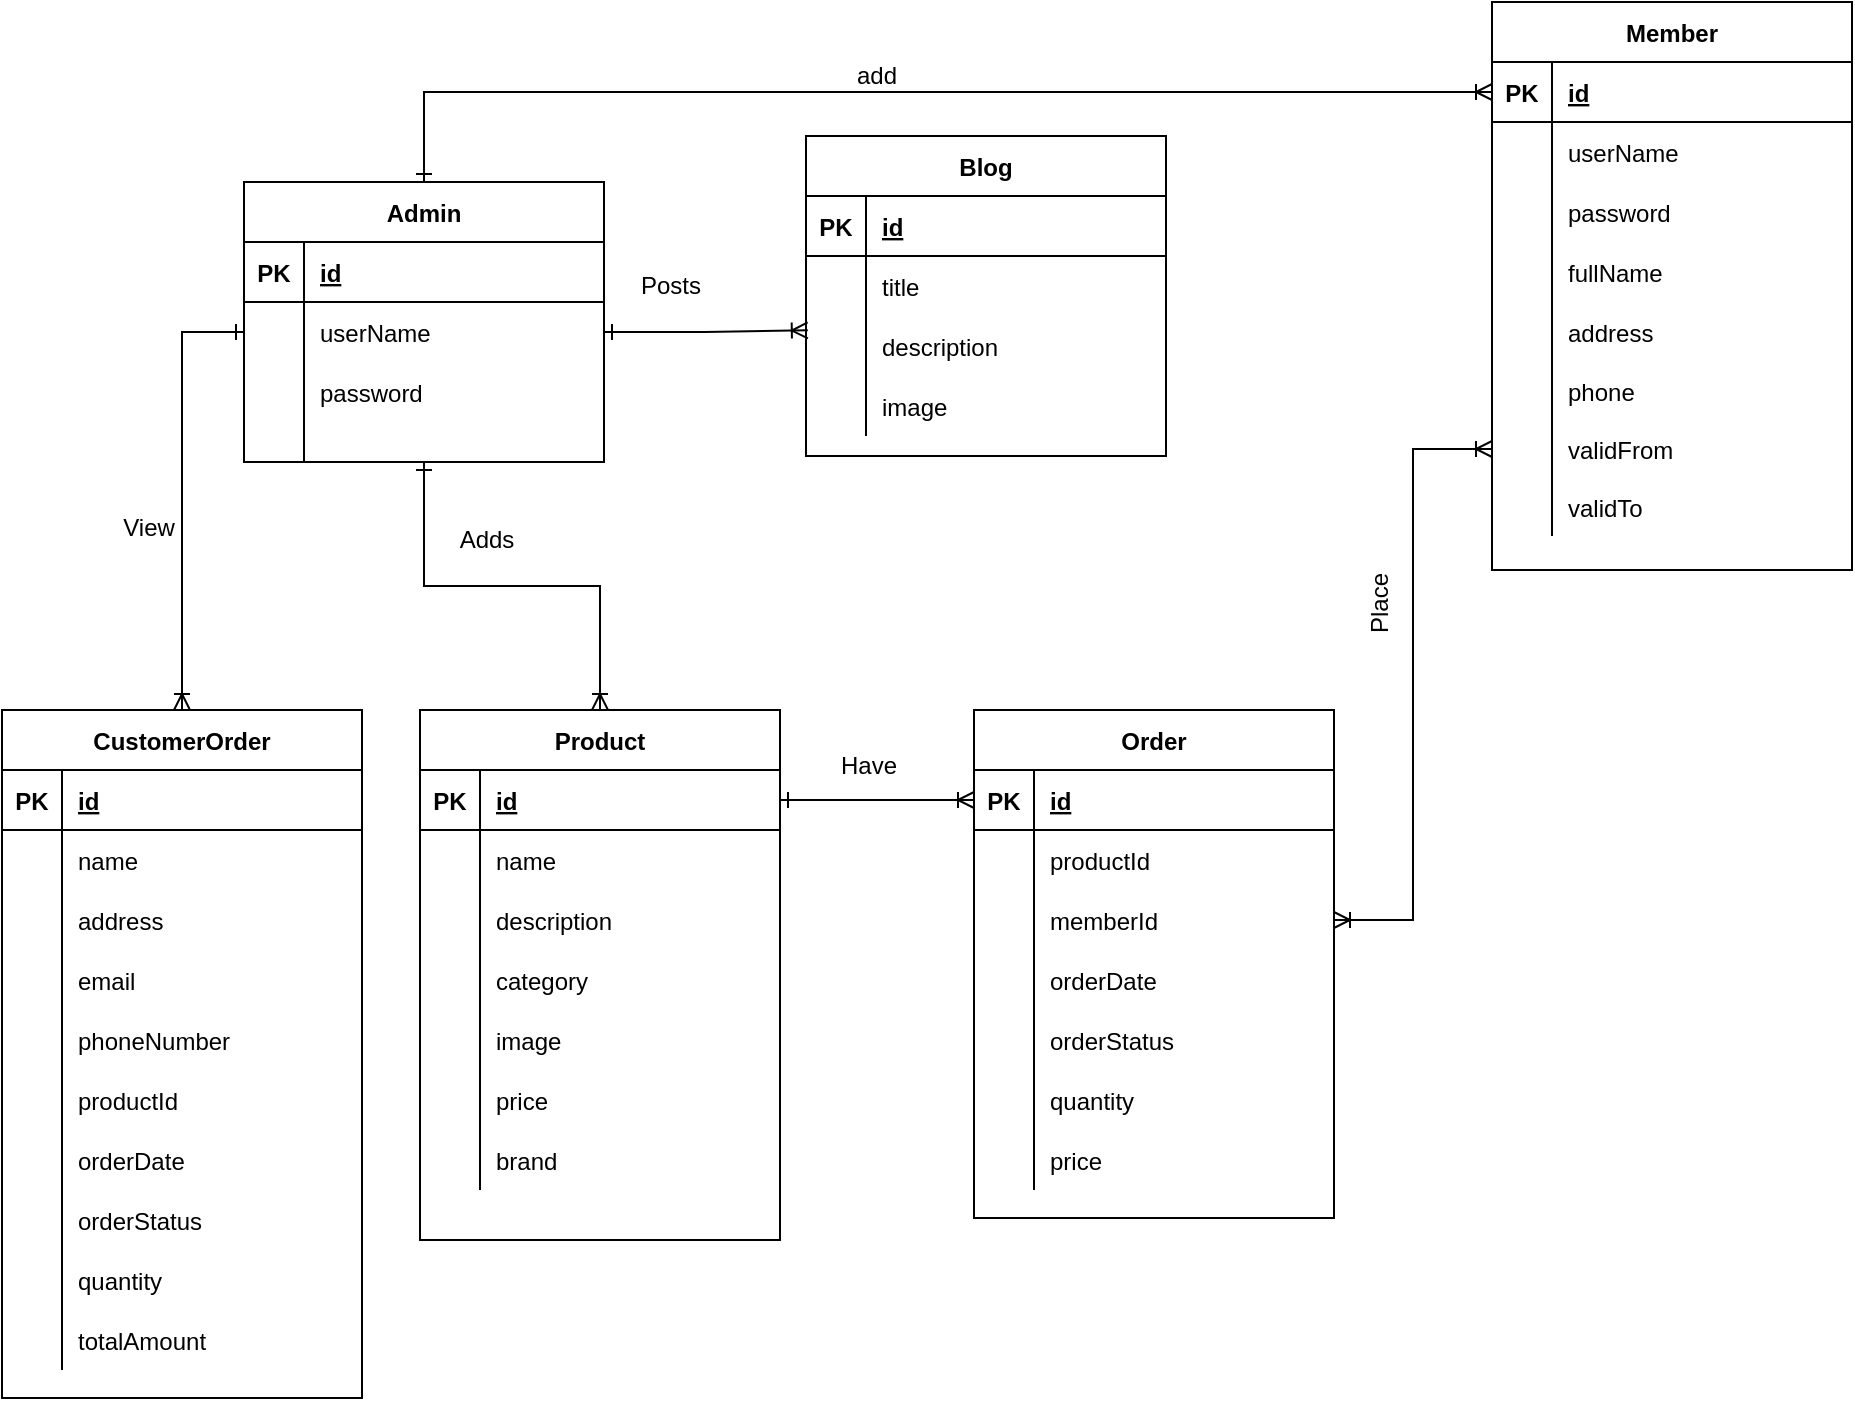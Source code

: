 <mxfile version="14.5.3" type="device" pages="3"><diagram id="zTbWoKN0Rwb92f3R8lo4" name="Page-1"><mxGraphModel dx="868" dy="425" grid="0" gridSize="10" guides="1" tooltips="1" connect="1" arrows="1" fold="1" page="1" pageScale="1" pageWidth="827" pageHeight="1169" math="0" shadow="0"><root><mxCell id="0"/><mxCell id="1" parent="0"/><mxCell id="SFrnBaRsyPIowKFopm3e-132" style="edgeStyle=orthogonalEdgeStyle;rounded=0;orthogonalLoop=1;jettySize=auto;html=1;entryX=0.5;entryY=0;entryDx=0;entryDy=0;startArrow=ERone;startFill=0;endArrow=ERoneToMany;endFill=0;" parent="1" source="SFrnBaRsyPIowKFopm3e-1" target="SFrnBaRsyPIowKFopm3e-14" edge="1"><mxGeometry relative="1" as="geometry"/></mxCell><mxCell id="SFrnBaRsyPIowKFopm3e-139" style="edgeStyle=orthogonalEdgeStyle;rounded=0;orthogonalLoop=1;jettySize=auto;html=1;startArrow=ERone;startFill=0;endArrow=ERoneToMany;endFill=0;" parent="1" source="SFrnBaRsyPIowKFopm3e-1" target="SFrnBaRsyPIowKFopm3e-39" edge="1"><mxGeometry relative="1" as="geometry"/></mxCell><mxCell id="SFrnBaRsyPIowKFopm3e-1" value="Admin" style="shape=table;startSize=30;container=1;collapsible=1;childLayout=tableLayout;fixedRows=1;rowLines=0;fontStyle=1;align=center;resizeLast=1;" parent="1" vertex="1"><mxGeometry x="138" y="222" width="180" height="140" as="geometry"/></mxCell><mxCell id="SFrnBaRsyPIowKFopm3e-2" value="" style="shape=partialRectangle;collapsible=0;dropTarget=0;pointerEvents=0;fillColor=none;top=0;left=0;bottom=1;right=0;points=[[0,0.5],[1,0.5]];portConstraint=eastwest;" parent="SFrnBaRsyPIowKFopm3e-1" vertex="1"><mxGeometry y="30" width="180" height="30" as="geometry"/></mxCell><mxCell id="SFrnBaRsyPIowKFopm3e-3" value="PK" style="shape=partialRectangle;connectable=0;fillColor=none;top=0;left=0;bottom=0;right=0;fontStyle=1;overflow=hidden;" parent="SFrnBaRsyPIowKFopm3e-2" vertex="1"><mxGeometry width="30" height="30" as="geometry"/></mxCell><mxCell id="SFrnBaRsyPIowKFopm3e-4" value="id" style="shape=partialRectangle;connectable=0;fillColor=none;top=0;left=0;bottom=0;right=0;align=left;spacingLeft=6;fontStyle=5;overflow=hidden;" parent="SFrnBaRsyPIowKFopm3e-2" vertex="1"><mxGeometry x="30" width="150" height="30" as="geometry"/></mxCell><mxCell id="SFrnBaRsyPIowKFopm3e-5" value="" style="shape=partialRectangle;collapsible=0;dropTarget=0;pointerEvents=0;fillColor=none;top=0;left=0;bottom=0;right=0;points=[[0,0.5],[1,0.5]];portConstraint=eastwest;" parent="SFrnBaRsyPIowKFopm3e-1" vertex="1"><mxGeometry y="60" width="180" height="30" as="geometry"/></mxCell><mxCell id="SFrnBaRsyPIowKFopm3e-6" value="" style="shape=partialRectangle;connectable=0;fillColor=none;top=0;left=0;bottom=0;right=0;editable=1;overflow=hidden;" parent="SFrnBaRsyPIowKFopm3e-5" vertex="1"><mxGeometry width="30" height="30" as="geometry"/></mxCell><mxCell id="SFrnBaRsyPIowKFopm3e-7" value="userName" style="shape=partialRectangle;connectable=0;fillColor=none;top=0;left=0;bottom=0;right=0;align=left;spacingLeft=6;overflow=hidden;" parent="SFrnBaRsyPIowKFopm3e-5" vertex="1"><mxGeometry x="30" width="150" height="30" as="geometry"/></mxCell><mxCell id="SFrnBaRsyPIowKFopm3e-8" value="" style="shape=partialRectangle;collapsible=0;dropTarget=0;pointerEvents=0;fillColor=none;top=0;left=0;bottom=0;right=0;points=[[0,0.5],[1,0.5]];portConstraint=eastwest;" parent="SFrnBaRsyPIowKFopm3e-1" vertex="1"><mxGeometry y="90" width="180" height="30" as="geometry"/></mxCell><mxCell id="SFrnBaRsyPIowKFopm3e-9" value="" style="shape=partialRectangle;connectable=0;fillColor=none;top=0;left=0;bottom=0;right=0;editable=1;overflow=hidden;" parent="SFrnBaRsyPIowKFopm3e-8" vertex="1"><mxGeometry width="30" height="30" as="geometry"/></mxCell><mxCell id="SFrnBaRsyPIowKFopm3e-10" value="password" style="shape=partialRectangle;connectable=0;fillColor=none;top=0;left=0;bottom=0;right=0;align=left;spacingLeft=6;overflow=hidden;" parent="SFrnBaRsyPIowKFopm3e-8" vertex="1"><mxGeometry x="30" width="150" height="30" as="geometry"/></mxCell><mxCell id="SFrnBaRsyPIowKFopm3e-11" value="" style="shape=partialRectangle;collapsible=0;dropTarget=0;pointerEvents=0;fillColor=none;top=0;left=0;bottom=0;right=0;points=[[0,0.5],[1,0.5]];portConstraint=eastwest;" parent="SFrnBaRsyPIowKFopm3e-1" vertex="1"><mxGeometry y="120" width="180" height="20" as="geometry"/></mxCell><mxCell id="SFrnBaRsyPIowKFopm3e-12" value="" style="shape=partialRectangle;connectable=0;fillColor=none;top=0;left=0;bottom=0;right=0;editable=1;overflow=hidden;" parent="SFrnBaRsyPIowKFopm3e-11" vertex="1"><mxGeometry width="30" height="20" as="geometry"/></mxCell><mxCell id="SFrnBaRsyPIowKFopm3e-13" value="" style="shape=partialRectangle;connectable=0;fillColor=none;top=0;left=0;bottom=0;right=0;align=left;spacingLeft=6;overflow=hidden;" parent="SFrnBaRsyPIowKFopm3e-11" vertex="1"><mxGeometry x="30" width="150" height="20" as="geometry"/></mxCell><mxCell id="SFrnBaRsyPIowKFopm3e-14" value="Product" style="shape=table;startSize=30;container=1;collapsible=1;childLayout=tableLayout;fixedRows=1;rowLines=0;fontStyle=1;align=center;resizeLast=1;" parent="1" vertex="1"><mxGeometry x="226" y="486" width="180" height="265" as="geometry"/></mxCell><mxCell id="SFrnBaRsyPIowKFopm3e-15" value="" style="shape=partialRectangle;collapsible=0;dropTarget=0;pointerEvents=0;fillColor=none;top=0;left=0;bottom=1;right=0;points=[[0,0.5],[1,0.5]];portConstraint=eastwest;" parent="SFrnBaRsyPIowKFopm3e-14" vertex="1"><mxGeometry y="30" width="180" height="30" as="geometry"/></mxCell><mxCell id="SFrnBaRsyPIowKFopm3e-16" value="PK" style="shape=partialRectangle;connectable=0;fillColor=none;top=0;left=0;bottom=0;right=0;fontStyle=1;overflow=hidden;" parent="SFrnBaRsyPIowKFopm3e-15" vertex="1"><mxGeometry width="30" height="30" as="geometry"/></mxCell><mxCell id="SFrnBaRsyPIowKFopm3e-17" value="id" style="shape=partialRectangle;connectable=0;fillColor=none;top=0;left=0;bottom=0;right=0;align=left;spacingLeft=6;fontStyle=5;overflow=hidden;" parent="SFrnBaRsyPIowKFopm3e-15" vertex="1"><mxGeometry x="30" width="150" height="30" as="geometry"/></mxCell><mxCell id="SFrnBaRsyPIowKFopm3e-18" value="" style="shape=partialRectangle;collapsible=0;dropTarget=0;pointerEvents=0;fillColor=none;top=0;left=0;bottom=0;right=0;points=[[0,0.5],[1,0.5]];portConstraint=eastwest;" parent="SFrnBaRsyPIowKFopm3e-14" vertex="1"><mxGeometry y="60" width="180" height="30" as="geometry"/></mxCell><mxCell id="SFrnBaRsyPIowKFopm3e-19" value="" style="shape=partialRectangle;connectable=0;fillColor=none;top=0;left=0;bottom=0;right=0;editable=1;overflow=hidden;" parent="SFrnBaRsyPIowKFopm3e-18" vertex="1"><mxGeometry width="30" height="30" as="geometry"/></mxCell><mxCell id="SFrnBaRsyPIowKFopm3e-20" value="name" style="shape=partialRectangle;connectable=0;fillColor=none;top=0;left=0;bottom=0;right=0;align=left;spacingLeft=6;overflow=hidden;" parent="SFrnBaRsyPIowKFopm3e-18" vertex="1"><mxGeometry x="30" width="150" height="30" as="geometry"/></mxCell><mxCell id="SFrnBaRsyPIowKFopm3e-21" value="" style="shape=partialRectangle;collapsible=0;dropTarget=0;pointerEvents=0;fillColor=none;top=0;left=0;bottom=0;right=0;points=[[0,0.5],[1,0.5]];portConstraint=eastwest;" parent="SFrnBaRsyPIowKFopm3e-14" vertex="1"><mxGeometry y="90" width="180" height="30" as="geometry"/></mxCell><mxCell id="SFrnBaRsyPIowKFopm3e-22" value="" style="shape=partialRectangle;connectable=0;fillColor=none;top=0;left=0;bottom=0;right=0;editable=1;overflow=hidden;" parent="SFrnBaRsyPIowKFopm3e-21" vertex="1"><mxGeometry width="30" height="30" as="geometry"/></mxCell><mxCell id="SFrnBaRsyPIowKFopm3e-23" value="description" style="shape=partialRectangle;connectable=0;fillColor=none;top=0;left=0;bottom=0;right=0;align=left;spacingLeft=6;overflow=hidden;" parent="SFrnBaRsyPIowKFopm3e-21" vertex="1"><mxGeometry x="30" width="150" height="30" as="geometry"/></mxCell><mxCell id="SFrnBaRsyPIowKFopm3e-24" value="" style="shape=partialRectangle;collapsible=0;dropTarget=0;pointerEvents=0;fillColor=none;top=0;left=0;bottom=0;right=0;points=[[0,0.5],[1,0.5]];portConstraint=eastwest;" parent="SFrnBaRsyPIowKFopm3e-14" vertex="1"><mxGeometry y="120" width="180" height="30" as="geometry"/></mxCell><mxCell id="SFrnBaRsyPIowKFopm3e-25" value="" style="shape=partialRectangle;connectable=0;fillColor=none;top=0;left=0;bottom=0;right=0;editable=1;overflow=hidden;" parent="SFrnBaRsyPIowKFopm3e-24" vertex="1"><mxGeometry width="30" height="30" as="geometry"/></mxCell><mxCell id="SFrnBaRsyPIowKFopm3e-26" value="category" style="shape=partialRectangle;connectable=0;fillColor=none;top=0;left=0;bottom=0;right=0;align=left;spacingLeft=6;overflow=hidden;" parent="SFrnBaRsyPIowKFopm3e-24" vertex="1"><mxGeometry x="30" width="150" height="30" as="geometry"/></mxCell><mxCell id="SFrnBaRsyPIowKFopm3e-32" value="" style="shape=partialRectangle;collapsible=0;dropTarget=0;pointerEvents=0;fillColor=none;top=0;left=0;bottom=0;right=0;points=[[0,0.5],[1,0.5]];portConstraint=eastwest;" parent="SFrnBaRsyPIowKFopm3e-14" vertex="1"><mxGeometry y="150" width="180" height="30" as="geometry"/></mxCell><mxCell id="SFrnBaRsyPIowKFopm3e-33" value="" style="shape=partialRectangle;connectable=0;fillColor=none;top=0;left=0;bottom=0;right=0;editable=1;overflow=hidden;" parent="SFrnBaRsyPIowKFopm3e-32" vertex="1"><mxGeometry width="30" height="30" as="geometry"/></mxCell><mxCell id="SFrnBaRsyPIowKFopm3e-34" value="image" style="shape=partialRectangle;connectable=0;fillColor=none;top=0;left=0;bottom=0;right=0;align=left;spacingLeft=6;overflow=hidden;" parent="SFrnBaRsyPIowKFopm3e-32" vertex="1"><mxGeometry x="30" width="150" height="30" as="geometry"/></mxCell><mxCell id="SFrnBaRsyPIowKFopm3e-35" value="" style="shape=partialRectangle;collapsible=0;dropTarget=0;pointerEvents=0;fillColor=none;top=0;left=0;bottom=0;right=0;points=[[0,0.5],[1,0.5]];portConstraint=eastwest;" parent="SFrnBaRsyPIowKFopm3e-14" vertex="1"><mxGeometry y="180" width="180" height="30" as="geometry"/></mxCell><mxCell id="SFrnBaRsyPIowKFopm3e-36" value="" style="shape=partialRectangle;connectable=0;fillColor=none;top=0;left=0;bottom=0;right=0;editable=1;overflow=hidden;" parent="SFrnBaRsyPIowKFopm3e-35" vertex="1"><mxGeometry width="30" height="30" as="geometry"/></mxCell><mxCell id="SFrnBaRsyPIowKFopm3e-37" value="price" style="shape=partialRectangle;connectable=0;fillColor=none;top=0;left=0;bottom=0;right=0;align=left;spacingLeft=6;overflow=hidden;" parent="SFrnBaRsyPIowKFopm3e-35" vertex="1"><mxGeometry x="30" width="150" height="30" as="geometry"/></mxCell><mxCell id="SFrnBaRsyPIowKFopm3e-147" value="" style="shape=partialRectangle;collapsible=0;dropTarget=0;pointerEvents=0;fillColor=none;top=0;left=0;bottom=0;right=0;points=[[0,0.5],[1,0.5]];portConstraint=eastwest;" parent="SFrnBaRsyPIowKFopm3e-14" vertex="1"><mxGeometry y="210" width="180" height="30" as="geometry"/></mxCell><mxCell id="SFrnBaRsyPIowKFopm3e-148" value="" style="shape=partialRectangle;connectable=0;fillColor=none;top=0;left=0;bottom=0;right=0;editable=1;overflow=hidden;" parent="SFrnBaRsyPIowKFopm3e-147" vertex="1"><mxGeometry width="30" height="30" as="geometry"/></mxCell><mxCell id="SFrnBaRsyPIowKFopm3e-149" value="brand" style="shape=partialRectangle;connectable=0;fillColor=none;top=0;left=0;bottom=0;right=0;align=left;spacingLeft=6;overflow=hidden;" parent="SFrnBaRsyPIowKFopm3e-147" vertex="1"><mxGeometry x="30" width="150" height="30" as="geometry"/></mxCell><mxCell id="SFrnBaRsyPIowKFopm3e-28" value="" style="shape=partialRectangle;connectable=0;fillColor=none;top=0;left=0;bottom=0;right=0;editable=1;overflow=hidden;" parent="1" vertex="1"><mxGeometry x="138" y="620" width="30" height="30" as="geometry"/></mxCell><mxCell id="SFrnBaRsyPIowKFopm3e-30" value="" style="shape=partialRectangle;connectable=0;fillColor=none;top=0;left=0;bottom=0;right=0;editable=1;overflow=hidden;" parent="1" vertex="1"><mxGeometry x="138" y="650" width="30" height="30" as="geometry"/></mxCell><mxCell id="SFrnBaRsyPIowKFopm3e-38" value="Member" style="shape=table;startSize=30;container=1;collapsible=1;childLayout=tableLayout;fixedRows=1;rowLines=0;fontStyle=1;align=center;resizeLast=1;" parent="1" vertex="1"><mxGeometry x="762" y="132" width="180" height="284" as="geometry"/></mxCell><mxCell id="SFrnBaRsyPIowKFopm3e-39" value="" style="shape=partialRectangle;collapsible=0;dropTarget=0;pointerEvents=0;fillColor=none;top=0;left=0;bottom=1;right=0;points=[[0,0.5],[1,0.5]];portConstraint=eastwest;" parent="SFrnBaRsyPIowKFopm3e-38" vertex="1"><mxGeometry y="30" width="180" height="30" as="geometry"/></mxCell><mxCell id="SFrnBaRsyPIowKFopm3e-40" value="PK" style="shape=partialRectangle;connectable=0;fillColor=none;top=0;left=0;bottom=0;right=0;fontStyle=1;overflow=hidden;" parent="SFrnBaRsyPIowKFopm3e-39" vertex="1"><mxGeometry width="30" height="30" as="geometry"/></mxCell><mxCell id="SFrnBaRsyPIowKFopm3e-41" value="id" style="shape=partialRectangle;connectable=0;fillColor=none;top=0;left=0;bottom=0;right=0;align=left;spacingLeft=6;fontStyle=5;overflow=hidden;" parent="SFrnBaRsyPIowKFopm3e-39" vertex="1"><mxGeometry x="30" width="150" height="30" as="geometry"/></mxCell><mxCell id="SFrnBaRsyPIowKFopm3e-42" value="" style="shape=partialRectangle;collapsible=0;dropTarget=0;pointerEvents=0;fillColor=none;top=0;left=0;bottom=0;right=0;points=[[0,0.5],[1,0.5]];portConstraint=eastwest;" parent="SFrnBaRsyPIowKFopm3e-38" vertex="1"><mxGeometry y="60" width="180" height="30" as="geometry"/></mxCell><mxCell id="SFrnBaRsyPIowKFopm3e-43" value="" style="shape=partialRectangle;connectable=0;fillColor=none;top=0;left=0;bottom=0;right=0;editable=1;overflow=hidden;" parent="SFrnBaRsyPIowKFopm3e-42" vertex="1"><mxGeometry width="30" height="30" as="geometry"/></mxCell><mxCell id="SFrnBaRsyPIowKFopm3e-44" value="userName" style="shape=partialRectangle;connectable=0;fillColor=none;top=0;left=0;bottom=0;right=0;align=left;spacingLeft=6;overflow=hidden;" parent="SFrnBaRsyPIowKFopm3e-42" vertex="1"><mxGeometry x="30" width="150" height="30" as="geometry"/></mxCell><mxCell id="SFrnBaRsyPIowKFopm3e-45" value="" style="shape=partialRectangle;collapsible=0;dropTarget=0;pointerEvents=0;fillColor=none;top=0;left=0;bottom=0;right=0;points=[[0,0.5],[1,0.5]];portConstraint=eastwest;" parent="SFrnBaRsyPIowKFopm3e-38" vertex="1"><mxGeometry y="90" width="180" height="30" as="geometry"/></mxCell><mxCell id="SFrnBaRsyPIowKFopm3e-46" value="" style="shape=partialRectangle;connectable=0;fillColor=none;top=0;left=0;bottom=0;right=0;editable=1;overflow=hidden;" parent="SFrnBaRsyPIowKFopm3e-45" vertex="1"><mxGeometry width="30" height="30" as="geometry"/></mxCell><mxCell id="SFrnBaRsyPIowKFopm3e-47" value="password" style="shape=partialRectangle;connectable=0;fillColor=none;top=0;left=0;bottom=0;right=0;align=left;spacingLeft=6;overflow=hidden;" parent="SFrnBaRsyPIowKFopm3e-45" vertex="1"><mxGeometry x="30" width="150" height="30" as="geometry"/></mxCell><mxCell id="SFrnBaRsyPIowKFopm3e-48" value="" style="shape=partialRectangle;collapsible=0;dropTarget=0;pointerEvents=0;fillColor=none;top=0;left=0;bottom=0;right=0;points=[[0,0.5],[1,0.5]];portConstraint=eastwest;" parent="SFrnBaRsyPIowKFopm3e-38" vertex="1"><mxGeometry y="120" width="180" height="30" as="geometry"/></mxCell><mxCell id="SFrnBaRsyPIowKFopm3e-49" value="" style="shape=partialRectangle;connectable=0;fillColor=none;top=0;left=0;bottom=0;right=0;editable=1;overflow=hidden;" parent="SFrnBaRsyPIowKFopm3e-48" vertex="1"><mxGeometry width="30" height="30" as="geometry"/></mxCell><mxCell id="SFrnBaRsyPIowKFopm3e-50" value="fullName" style="shape=partialRectangle;connectable=0;fillColor=none;top=0;left=0;bottom=0;right=0;align=left;spacingLeft=6;overflow=hidden;" parent="SFrnBaRsyPIowKFopm3e-48" vertex="1"><mxGeometry x="30" width="150" height="30" as="geometry"/></mxCell><mxCell id="SFrnBaRsyPIowKFopm3e-51" value="" style="shape=partialRectangle;collapsible=0;dropTarget=0;pointerEvents=0;fillColor=none;top=0;left=0;bottom=0;right=0;points=[[0,0.5],[1,0.5]];portConstraint=eastwest;" parent="SFrnBaRsyPIowKFopm3e-38" vertex="1"><mxGeometry y="150" width="180" height="30" as="geometry"/></mxCell><mxCell id="SFrnBaRsyPIowKFopm3e-52" value="" style="shape=partialRectangle;connectable=0;fillColor=none;top=0;left=0;bottom=0;right=0;editable=1;overflow=hidden;" parent="SFrnBaRsyPIowKFopm3e-51" vertex="1"><mxGeometry width="30" height="30" as="geometry"/></mxCell><mxCell id="SFrnBaRsyPIowKFopm3e-53" value="address" style="shape=partialRectangle;connectable=0;fillColor=none;top=0;left=0;bottom=0;right=0;align=left;spacingLeft=6;overflow=hidden;" parent="SFrnBaRsyPIowKFopm3e-51" vertex="1"><mxGeometry x="30" width="150" height="30" as="geometry"/></mxCell><mxCell id="SFrnBaRsyPIowKFopm3e-54" value="" style="shape=partialRectangle;collapsible=0;dropTarget=0;pointerEvents=0;fillColor=none;top=0;left=0;bottom=0;right=0;points=[[0,0.5],[1,0.5]];portConstraint=eastwest;" parent="SFrnBaRsyPIowKFopm3e-38" vertex="1"><mxGeometry y="180" width="180" height="29" as="geometry"/></mxCell><mxCell id="SFrnBaRsyPIowKFopm3e-55" value="" style="shape=partialRectangle;connectable=0;fillColor=none;top=0;left=0;bottom=0;right=0;editable=1;overflow=hidden;" parent="SFrnBaRsyPIowKFopm3e-54" vertex="1"><mxGeometry width="30" height="29" as="geometry"/></mxCell><mxCell id="SFrnBaRsyPIowKFopm3e-56" value="phone" style="shape=partialRectangle;connectable=0;fillColor=none;top=0;left=0;bottom=0;right=0;align=left;spacingLeft=6;overflow=hidden;" parent="SFrnBaRsyPIowKFopm3e-54" vertex="1"><mxGeometry x="30" width="150" height="29" as="geometry"/></mxCell><mxCell id="SFrnBaRsyPIowKFopm3e-57" value="" style="shape=partialRectangle;collapsible=0;dropTarget=0;pointerEvents=0;fillColor=none;top=0;left=0;bottom=0;right=0;points=[[0,0.5],[1,0.5]];portConstraint=eastwest;" parent="SFrnBaRsyPIowKFopm3e-38" vertex="1"><mxGeometry y="209" width="180" height="29" as="geometry"/></mxCell><mxCell id="SFrnBaRsyPIowKFopm3e-58" value="" style="shape=partialRectangle;connectable=0;fillColor=none;top=0;left=0;bottom=0;right=0;editable=1;overflow=hidden;" parent="SFrnBaRsyPIowKFopm3e-57" vertex="1"><mxGeometry width="30" height="29" as="geometry"/></mxCell><mxCell id="SFrnBaRsyPIowKFopm3e-59" value="validFrom" style="shape=partialRectangle;connectable=0;fillColor=none;top=0;left=0;bottom=0;right=0;align=left;spacingLeft=6;overflow=hidden;" parent="SFrnBaRsyPIowKFopm3e-57" vertex="1"><mxGeometry x="30" width="150" height="29" as="geometry"/></mxCell><mxCell id="SFrnBaRsyPIowKFopm3e-60" value="" style="shape=partialRectangle;collapsible=0;dropTarget=0;pointerEvents=0;fillColor=none;top=0;left=0;bottom=0;right=0;points=[[0,0.5],[1,0.5]];portConstraint=eastwest;" parent="SFrnBaRsyPIowKFopm3e-38" vertex="1"><mxGeometry y="238" width="180" height="29" as="geometry"/></mxCell><mxCell id="SFrnBaRsyPIowKFopm3e-61" value="" style="shape=partialRectangle;connectable=0;fillColor=none;top=0;left=0;bottom=0;right=0;editable=1;overflow=hidden;" parent="SFrnBaRsyPIowKFopm3e-60" vertex="1"><mxGeometry width="30" height="29" as="geometry"/></mxCell><mxCell id="SFrnBaRsyPIowKFopm3e-62" value="validTo" style="shape=partialRectangle;connectable=0;fillColor=none;top=0;left=0;bottom=0;right=0;align=left;spacingLeft=6;overflow=hidden;" parent="SFrnBaRsyPIowKFopm3e-60" vertex="1"><mxGeometry x="30" width="150" height="29" as="geometry"/></mxCell><mxCell id="SFrnBaRsyPIowKFopm3e-63" value="Order" style="shape=table;startSize=30;container=1;collapsible=1;childLayout=tableLayout;fixedRows=1;rowLines=0;fontStyle=1;align=center;resizeLast=1;" parent="1" vertex="1"><mxGeometry x="503" y="486" width="180" height="254" as="geometry"/></mxCell><mxCell id="SFrnBaRsyPIowKFopm3e-64" value="" style="shape=partialRectangle;collapsible=0;dropTarget=0;pointerEvents=0;fillColor=none;top=0;left=0;bottom=1;right=0;points=[[0,0.5],[1,0.5]];portConstraint=eastwest;" parent="SFrnBaRsyPIowKFopm3e-63" vertex="1"><mxGeometry y="30" width="180" height="30" as="geometry"/></mxCell><mxCell id="SFrnBaRsyPIowKFopm3e-65" value="PK" style="shape=partialRectangle;connectable=0;fillColor=none;top=0;left=0;bottom=0;right=0;fontStyle=1;overflow=hidden;" parent="SFrnBaRsyPIowKFopm3e-64" vertex="1"><mxGeometry width="30" height="30" as="geometry"/></mxCell><mxCell id="SFrnBaRsyPIowKFopm3e-66" value="id" style="shape=partialRectangle;connectable=0;fillColor=none;top=0;left=0;bottom=0;right=0;align=left;spacingLeft=6;fontStyle=5;overflow=hidden;" parent="SFrnBaRsyPIowKFopm3e-64" vertex="1"><mxGeometry x="30" width="150" height="30" as="geometry"/></mxCell><mxCell id="SFrnBaRsyPIowKFopm3e-67" value="" style="shape=partialRectangle;collapsible=0;dropTarget=0;pointerEvents=0;fillColor=none;top=0;left=0;bottom=0;right=0;points=[[0,0.5],[1,0.5]];portConstraint=eastwest;" parent="SFrnBaRsyPIowKFopm3e-63" vertex="1"><mxGeometry y="60" width="180" height="30" as="geometry"/></mxCell><mxCell id="SFrnBaRsyPIowKFopm3e-68" value="" style="shape=partialRectangle;connectable=0;fillColor=none;top=0;left=0;bottom=0;right=0;editable=1;overflow=hidden;" parent="SFrnBaRsyPIowKFopm3e-67" vertex="1"><mxGeometry width="30" height="30" as="geometry"/></mxCell><mxCell id="SFrnBaRsyPIowKFopm3e-69" value="productId" style="shape=partialRectangle;connectable=0;fillColor=none;top=0;left=0;bottom=0;right=0;align=left;spacingLeft=6;overflow=hidden;" parent="SFrnBaRsyPIowKFopm3e-67" vertex="1"><mxGeometry x="30" width="150" height="30" as="geometry"/></mxCell><mxCell id="SFrnBaRsyPIowKFopm3e-70" value="" style="shape=partialRectangle;collapsible=0;dropTarget=0;pointerEvents=0;fillColor=none;top=0;left=0;bottom=0;right=0;points=[[0,0.5],[1,0.5]];portConstraint=eastwest;" parent="SFrnBaRsyPIowKFopm3e-63" vertex="1"><mxGeometry y="90" width="180" height="30" as="geometry"/></mxCell><mxCell id="SFrnBaRsyPIowKFopm3e-71" value="" style="shape=partialRectangle;connectable=0;fillColor=none;top=0;left=0;bottom=0;right=0;editable=1;overflow=hidden;" parent="SFrnBaRsyPIowKFopm3e-70" vertex="1"><mxGeometry width="30" height="30" as="geometry"/></mxCell><mxCell id="SFrnBaRsyPIowKFopm3e-72" value="memberId" style="shape=partialRectangle;connectable=0;fillColor=none;top=0;left=0;bottom=0;right=0;align=left;spacingLeft=6;overflow=hidden;" parent="SFrnBaRsyPIowKFopm3e-70" vertex="1"><mxGeometry x="30" width="150" height="30" as="geometry"/></mxCell><mxCell id="SFrnBaRsyPIowKFopm3e-73" value="" style="shape=partialRectangle;collapsible=0;dropTarget=0;pointerEvents=0;fillColor=none;top=0;left=0;bottom=0;right=0;points=[[0,0.5],[1,0.5]];portConstraint=eastwest;" parent="SFrnBaRsyPIowKFopm3e-63" vertex="1"><mxGeometry y="120" width="180" height="30" as="geometry"/></mxCell><mxCell id="SFrnBaRsyPIowKFopm3e-74" value="" style="shape=partialRectangle;connectable=0;fillColor=none;top=0;left=0;bottom=0;right=0;editable=1;overflow=hidden;" parent="SFrnBaRsyPIowKFopm3e-73" vertex="1"><mxGeometry width="30" height="30" as="geometry"/></mxCell><mxCell id="SFrnBaRsyPIowKFopm3e-75" value="orderDate" style="shape=partialRectangle;connectable=0;fillColor=none;top=0;left=0;bottom=0;right=0;align=left;spacingLeft=6;overflow=hidden;" parent="SFrnBaRsyPIowKFopm3e-73" vertex="1"><mxGeometry x="30" width="150" height="30" as="geometry"/></mxCell><mxCell id="SFrnBaRsyPIowKFopm3e-76" value="" style="shape=partialRectangle;collapsible=0;dropTarget=0;pointerEvents=0;fillColor=none;top=0;left=0;bottom=0;right=0;points=[[0,0.5],[1,0.5]];portConstraint=eastwest;" parent="SFrnBaRsyPIowKFopm3e-63" vertex="1"><mxGeometry y="150" width="180" height="30" as="geometry"/></mxCell><mxCell id="SFrnBaRsyPIowKFopm3e-77" value="" style="shape=partialRectangle;connectable=0;fillColor=none;top=0;left=0;bottom=0;right=0;editable=1;overflow=hidden;" parent="SFrnBaRsyPIowKFopm3e-76" vertex="1"><mxGeometry width="30" height="30" as="geometry"/></mxCell><mxCell id="SFrnBaRsyPIowKFopm3e-78" value="orderStatus" style="shape=partialRectangle;connectable=0;fillColor=none;top=0;left=0;bottom=0;right=0;align=left;spacingLeft=6;overflow=hidden;" parent="SFrnBaRsyPIowKFopm3e-76" vertex="1"><mxGeometry x="30" width="150" height="30" as="geometry"/></mxCell><mxCell id="SFrnBaRsyPIowKFopm3e-79" value="" style="shape=partialRectangle;collapsible=0;dropTarget=0;pointerEvents=0;fillColor=none;top=0;left=0;bottom=0;right=0;points=[[0,0.5],[1,0.5]];portConstraint=eastwest;" parent="SFrnBaRsyPIowKFopm3e-63" vertex="1"><mxGeometry y="180" width="180" height="30" as="geometry"/></mxCell><mxCell id="SFrnBaRsyPIowKFopm3e-80" value="" style="shape=partialRectangle;connectable=0;fillColor=none;top=0;left=0;bottom=0;right=0;editable=1;overflow=hidden;" parent="SFrnBaRsyPIowKFopm3e-79" vertex="1"><mxGeometry width="30" height="30" as="geometry"/></mxCell><mxCell id="SFrnBaRsyPIowKFopm3e-81" value="quantity" style="shape=partialRectangle;connectable=0;fillColor=none;top=0;left=0;bottom=0;right=0;align=left;spacingLeft=6;overflow=hidden;" parent="SFrnBaRsyPIowKFopm3e-79" vertex="1"><mxGeometry x="30" width="150" height="30" as="geometry"/></mxCell><mxCell id="SFrnBaRsyPIowKFopm3e-150" value="" style="shape=partialRectangle;collapsible=0;dropTarget=0;pointerEvents=0;fillColor=none;top=0;left=0;bottom=0;right=0;points=[[0,0.5],[1,0.5]];portConstraint=eastwest;" parent="SFrnBaRsyPIowKFopm3e-63" vertex="1"><mxGeometry y="210" width="180" height="30" as="geometry"/></mxCell><mxCell id="SFrnBaRsyPIowKFopm3e-151" value="" style="shape=partialRectangle;connectable=0;fillColor=none;top=0;left=0;bottom=0;right=0;editable=1;overflow=hidden;" parent="SFrnBaRsyPIowKFopm3e-150" vertex="1"><mxGeometry width="30" height="30" as="geometry"/></mxCell><mxCell id="SFrnBaRsyPIowKFopm3e-152" value="price" style="shape=partialRectangle;connectable=0;fillColor=none;top=0;left=0;bottom=0;right=0;align=left;spacingLeft=6;overflow=hidden;" parent="SFrnBaRsyPIowKFopm3e-150" vertex="1"><mxGeometry x="30" width="150" height="30" as="geometry"/></mxCell><mxCell id="SFrnBaRsyPIowKFopm3e-83" value="CustomerOrder" style="shape=table;startSize=30;container=1;collapsible=1;childLayout=tableLayout;fixedRows=1;rowLines=0;fontStyle=1;align=center;resizeLast=1;" parent="1" vertex="1"><mxGeometry x="17" y="486" width="180" height="344" as="geometry"/></mxCell><mxCell id="SFrnBaRsyPIowKFopm3e-84" value="" style="shape=partialRectangle;collapsible=0;dropTarget=0;pointerEvents=0;fillColor=none;top=0;left=0;bottom=1;right=0;points=[[0,0.5],[1,0.5]];portConstraint=eastwest;" parent="SFrnBaRsyPIowKFopm3e-83" vertex="1"><mxGeometry y="30" width="180" height="30" as="geometry"/></mxCell><mxCell id="SFrnBaRsyPIowKFopm3e-85" value="PK" style="shape=partialRectangle;connectable=0;fillColor=none;top=0;left=0;bottom=0;right=0;fontStyle=1;overflow=hidden;" parent="SFrnBaRsyPIowKFopm3e-84" vertex="1"><mxGeometry width="30" height="30" as="geometry"/></mxCell><mxCell id="SFrnBaRsyPIowKFopm3e-86" value="id" style="shape=partialRectangle;connectable=0;fillColor=none;top=0;left=0;bottom=0;right=0;align=left;spacingLeft=6;fontStyle=5;overflow=hidden;" parent="SFrnBaRsyPIowKFopm3e-84" vertex="1"><mxGeometry x="30" width="150" height="30" as="geometry"/></mxCell><mxCell id="SFrnBaRsyPIowKFopm3e-87" value="" style="shape=partialRectangle;collapsible=0;dropTarget=0;pointerEvents=0;fillColor=none;top=0;left=0;bottom=0;right=0;points=[[0,0.5],[1,0.5]];portConstraint=eastwest;" parent="SFrnBaRsyPIowKFopm3e-83" vertex="1"><mxGeometry y="60" width="180" height="30" as="geometry"/></mxCell><mxCell id="SFrnBaRsyPIowKFopm3e-88" value="" style="shape=partialRectangle;connectable=0;fillColor=none;top=0;left=0;bottom=0;right=0;editable=1;overflow=hidden;" parent="SFrnBaRsyPIowKFopm3e-87" vertex="1"><mxGeometry width="30" height="30" as="geometry"/></mxCell><mxCell id="SFrnBaRsyPIowKFopm3e-89" value="name" style="shape=partialRectangle;connectable=0;fillColor=none;top=0;left=0;bottom=0;right=0;align=left;spacingLeft=6;overflow=hidden;" parent="SFrnBaRsyPIowKFopm3e-87" vertex="1"><mxGeometry x="30" width="150" height="30" as="geometry"/></mxCell><mxCell id="SFrnBaRsyPIowKFopm3e-90" value="" style="shape=partialRectangle;collapsible=0;dropTarget=0;pointerEvents=0;fillColor=none;top=0;left=0;bottom=0;right=0;points=[[0,0.5],[1,0.5]];portConstraint=eastwest;" parent="SFrnBaRsyPIowKFopm3e-83" vertex="1"><mxGeometry y="90" width="180" height="30" as="geometry"/></mxCell><mxCell id="SFrnBaRsyPIowKFopm3e-91" value="" style="shape=partialRectangle;connectable=0;fillColor=none;top=0;left=0;bottom=0;right=0;editable=1;overflow=hidden;" parent="SFrnBaRsyPIowKFopm3e-90" vertex="1"><mxGeometry width="30" height="30" as="geometry"/></mxCell><mxCell id="SFrnBaRsyPIowKFopm3e-92" value="address" style="shape=partialRectangle;connectable=0;fillColor=none;top=0;left=0;bottom=0;right=0;align=left;spacingLeft=6;overflow=hidden;" parent="SFrnBaRsyPIowKFopm3e-90" vertex="1"><mxGeometry x="30" width="150" height="30" as="geometry"/></mxCell><mxCell id="SFrnBaRsyPIowKFopm3e-93" value="" style="shape=partialRectangle;collapsible=0;dropTarget=0;pointerEvents=0;fillColor=none;top=0;left=0;bottom=0;right=0;points=[[0,0.5],[1,0.5]];portConstraint=eastwest;" parent="SFrnBaRsyPIowKFopm3e-83" vertex="1"><mxGeometry y="120" width="180" height="30" as="geometry"/></mxCell><mxCell id="SFrnBaRsyPIowKFopm3e-94" value="" style="shape=partialRectangle;connectable=0;fillColor=none;top=0;left=0;bottom=0;right=0;editable=1;overflow=hidden;" parent="SFrnBaRsyPIowKFopm3e-93" vertex="1"><mxGeometry width="30" height="30" as="geometry"/></mxCell><mxCell id="SFrnBaRsyPIowKFopm3e-95" value="email" style="shape=partialRectangle;connectable=0;fillColor=none;top=0;left=0;bottom=0;right=0;align=left;spacingLeft=6;overflow=hidden;" parent="SFrnBaRsyPIowKFopm3e-93" vertex="1"><mxGeometry x="30" width="150" height="30" as="geometry"/></mxCell><mxCell id="SFrnBaRsyPIowKFopm3e-96" value="" style="shape=partialRectangle;collapsible=0;dropTarget=0;pointerEvents=0;fillColor=none;top=0;left=0;bottom=0;right=0;points=[[0,0.5],[1,0.5]];portConstraint=eastwest;" parent="SFrnBaRsyPIowKFopm3e-83" vertex="1"><mxGeometry y="150" width="180" height="30" as="geometry"/></mxCell><mxCell id="SFrnBaRsyPIowKFopm3e-97" value="" style="shape=partialRectangle;connectable=0;fillColor=none;top=0;left=0;bottom=0;right=0;editable=1;overflow=hidden;" parent="SFrnBaRsyPIowKFopm3e-96" vertex="1"><mxGeometry width="30" height="30" as="geometry"/></mxCell><mxCell id="SFrnBaRsyPIowKFopm3e-98" value="phoneNumber" style="shape=partialRectangle;connectable=0;fillColor=none;top=0;left=0;bottom=0;right=0;align=left;spacingLeft=6;overflow=hidden;" parent="SFrnBaRsyPIowKFopm3e-96" vertex="1"><mxGeometry x="30" width="150" height="30" as="geometry"/></mxCell><mxCell id="SFrnBaRsyPIowKFopm3e-99" value="" style="shape=partialRectangle;collapsible=0;dropTarget=0;pointerEvents=0;fillColor=none;top=0;left=0;bottom=0;right=0;points=[[0,0.5],[1,0.5]];portConstraint=eastwest;" parent="SFrnBaRsyPIowKFopm3e-83" vertex="1"><mxGeometry y="180" width="180" height="30" as="geometry"/></mxCell><mxCell id="SFrnBaRsyPIowKFopm3e-100" value="" style="shape=partialRectangle;connectable=0;fillColor=none;top=0;left=0;bottom=0;right=0;editable=1;overflow=hidden;" parent="SFrnBaRsyPIowKFopm3e-99" vertex="1"><mxGeometry width="30" height="30" as="geometry"/></mxCell><mxCell id="SFrnBaRsyPIowKFopm3e-101" value="productId" style="shape=partialRectangle;connectable=0;fillColor=none;top=0;left=0;bottom=0;right=0;align=left;spacingLeft=6;overflow=hidden;" parent="SFrnBaRsyPIowKFopm3e-99" vertex="1"><mxGeometry x="30" width="150" height="30" as="geometry"/></mxCell><mxCell id="SFrnBaRsyPIowKFopm3e-108" value="" style="shape=partialRectangle;collapsible=0;dropTarget=0;pointerEvents=0;fillColor=none;top=0;left=0;bottom=0;right=0;points=[[0,0.5],[1,0.5]];portConstraint=eastwest;" parent="SFrnBaRsyPIowKFopm3e-83" vertex="1"><mxGeometry y="210" width="180" height="30" as="geometry"/></mxCell><mxCell id="SFrnBaRsyPIowKFopm3e-109" value="" style="shape=partialRectangle;connectable=0;fillColor=none;top=0;left=0;bottom=0;right=0;editable=1;overflow=hidden;" parent="SFrnBaRsyPIowKFopm3e-108" vertex="1"><mxGeometry width="30" height="30" as="geometry"/></mxCell><mxCell id="SFrnBaRsyPIowKFopm3e-110" value="orderDate" style="shape=partialRectangle;connectable=0;fillColor=none;top=0;left=0;bottom=0;right=0;align=left;spacingLeft=6;overflow=hidden;" parent="SFrnBaRsyPIowKFopm3e-108" vertex="1"><mxGeometry x="30" width="150" height="30" as="geometry"/></mxCell><mxCell id="SFrnBaRsyPIowKFopm3e-111" value="" style="shape=partialRectangle;collapsible=0;dropTarget=0;pointerEvents=0;fillColor=none;top=0;left=0;bottom=0;right=0;points=[[0,0.5],[1,0.5]];portConstraint=eastwest;" parent="SFrnBaRsyPIowKFopm3e-83" vertex="1"><mxGeometry y="240" width="180" height="30" as="geometry"/></mxCell><mxCell id="SFrnBaRsyPIowKFopm3e-112" value="" style="shape=partialRectangle;connectable=0;fillColor=none;top=0;left=0;bottom=0;right=0;editable=1;overflow=hidden;" parent="SFrnBaRsyPIowKFopm3e-111" vertex="1"><mxGeometry width="30" height="30" as="geometry"/></mxCell><mxCell id="SFrnBaRsyPIowKFopm3e-113" value="orderStatus" style="shape=partialRectangle;connectable=0;fillColor=none;top=0;left=0;bottom=0;right=0;align=left;spacingLeft=6;overflow=hidden;" parent="SFrnBaRsyPIowKFopm3e-111" vertex="1"><mxGeometry x="30" width="150" height="30" as="geometry"/></mxCell><mxCell id="SFrnBaRsyPIowKFopm3e-114" value="" style="shape=partialRectangle;collapsible=0;dropTarget=0;pointerEvents=0;fillColor=none;top=0;left=0;bottom=0;right=0;points=[[0,0.5],[1,0.5]];portConstraint=eastwest;" parent="SFrnBaRsyPIowKFopm3e-83" vertex="1"><mxGeometry y="270" width="180" height="30" as="geometry"/></mxCell><mxCell id="SFrnBaRsyPIowKFopm3e-115" value="" style="shape=partialRectangle;connectable=0;fillColor=none;top=0;left=0;bottom=0;right=0;editable=1;overflow=hidden;" parent="SFrnBaRsyPIowKFopm3e-114" vertex="1"><mxGeometry width="30" height="30" as="geometry"/></mxCell><mxCell id="SFrnBaRsyPIowKFopm3e-116" value="quantity" style="shape=partialRectangle;connectable=0;fillColor=none;top=0;left=0;bottom=0;right=0;align=left;spacingLeft=6;overflow=hidden;" parent="SFrnBaRsyPIowKFopm3e-114" vertex="1"><mxGeometry x="30" width="150" height="30" as="geometry"/></mxCell><mxCell id="SFrnBaRsyPIowKFopm3e-144" value="" style="shape=partialRectangle;collapsible=0;dropTarget=0;pointerEvents=0;fillColor=none;top=0;left=0;bottom=0;right=0;points=[[0,0.5],[1,0.5]];portConstraint=eastwest;" parent="SFrnBaRsyPIowKFopm3e-83" vertex="1"><mxGeometry y="300" width="180" height="30" as="geometry"/></mxCell><mxCell id="SFrnBaRsyPIowKFopm3e-145" value="" style="shape=partialRectangle;connectable=0;fillColor=none;top=0;left=0;bottom=0;right=0;editable=1;overflow=hidden;" parent="SFrnBaRsyPIowKFopm3e-144" vertex="1"><mxGeometry width="30" height="30" as="geometry"/></mxCell><mxCell id="SFrnBaRsyPIowKFopm3e-146" value="totalAmount" style="shape=partialRectangle;connectable=0;fillColor=none;top=0;left=0;bottom=0;right=0;align=left;spacingLeft=6;overflow=hidden;" parent="SFrnBaRsyPIowKFopm3e-144" vertex="1"><mxGeometry x="30" width="150" height="30" as="geometry"/></mxCell><mxCell id="SFrnBaRsyPIowKFopm3e-117" value="Blog" style="shape=table;startSize=30;container=1;collapsible=1;childLayout=tableLayout;fixedRows=1;rowLines=0;fontStyle=1;align=center;resizeLast=1;" parent="1" vertex="1"><mxGeometry x="419" y="199" width="180" height="160" as="geometry"/></mxCell><mxCell id="SFrnBaRsyPIowKFopm3e-118" value="" style="shape=partialRectangle;collapsible=0;dropTarget=0;pointerEvents=0;fillColor=none;top=0;left=0;bottom=1;right=0;points=[[0,0.5],[1,0.5]];portConstraint=eastwest;" parent="SFrnBaRsyPIowKFopm3e-117" vertex="1"><mxGeometry y="30" width="180" height="30" as="geometry"/></mxCell><mxCell id="SFrnBaRsyPIowKFopm3e-119" value="PK" style="shape=partialRectangle;connectable=0;fillColor=none;top=0;left=0;bottom=0;right=0;fontStyle=1;overflow=hidden;" parent="SFrnBaRsyPIowKFopm3e-118" vertex="1"><mxGeometry width="30" height="30" as="geometry"/></mxCell><mxCell id="SFrnBaRsyPIowKFopm3e-120" value="id" style="shape=partialRectangle;connectable=0;fillColor=none;top=0;left=0;bottom=0;right=0;align=left;spacingLeft=6;fontStyle=5;overflow=hidden;" parent="SFrnBaRsyPIowKFopm3e-118" vertex="1"><mxGeometry x="30" width="150" height="30" as="geometry"/></mxCell><mxCell id="SFrnBaRsyPIowKFopm3e-121" value="" style="shape=partialRectangle;collapsible=0;dropTarget=0;pointerEvents=0;fillColor=none;top=0;left=0;bottom=0;right=0;points=[[0,0.5],[1,0.5]];portConstraint=eastwest;" parent="SFrnBaRsyPIowKFopm3e-117" vertex="1"><mxGeometry y="60" width="180" height="30" as="geometry"/></mxCell><mxCell id="SFrnBaRsyPIowKFopm3e-122" value="" style="shape=partialRectangle;connectable=0;fillColor=none;top=0;left=0;bottom=0;right=0;editable=1;overflow=hidden;" parent="SFrnBaRsyPIowKFopm3e-121" vertex="1"><mxGeometry width="30" height="30" as="geometry"/></mxCell><mxCell id="SFrnBaRsyPIowKFopm3e-123" value="title" style="shape=partialRectangle;connectable=0;fillColor=none;top=0;left=0;bottom=0;right=0;align=left;spacingLeft=6;overflow=hidden;" parent="SFrnBaRsyPIowKFopm3e-121" vertex="1"><mxGeometry x="30" width="150" height="30" as="geometry"/></mxCell><mxCell id="SFrnBaRsyPIowKFopm3e-124" value="" style="shape=partialRectangle;collapsible=0;dropTarget=0;pointerEvents=0;fillColor=none;top=0;left=0;bottom=0;right=0;points=[[0,0.5],[1,0.5]];portConstraint=eastwest;" parent="SFrnBaRsyPIowKFopm3e-117" vertex="1"><mxGeometry y="90" width="180" height="30" as="geometry"/></mxCell><mxCell id="SFrnBaRsyPIowKFopm3e-125" value="" style="shape=partialRectangle;connectable=0;fillColor=none;top=0;left=0;bottom=0;right=0;editable=1;overflow=hidden;" parent="SFrnBaRsyPIowKFopm3e-124" vertex="1"><mxGeometry width="30" height="30" as="geometry"/></mxCell><mxCell id="SFrnBaRsyPIowKFopm3e-126" value="description" style="shape=partialRectangle;connectable=0;fillColor=none;top=0;left=0;bottom=0;right=0;align=left;spacingLeft=6;overflow=hidden;" parent="SFrnBaRsyPIowKFopm3e-124" vertex="1"><mxGeometry x="30" width="150" height="30" as="geometry"/></mxCell><mxCell id="SFrnBaRsyPIowKFopm3e-127" value="" style="shape=partialRectangle;collapsible=0;dropTarget=0;pointerEvents=0;fillColor=none;top=0;left=0;bottom=0;right=0;points=[[0,0.5],[1,0.5]];portConstraint=eastwest;" parent="SFrnBaRsyPIowKFopm3e-117" vertex="1"><mxGeometry y="120" width="180" height="30" as="geometry"/></mxCell><mxCell id="SFrnBaRsyPIowKFopm3e-128" value="" style="shape=partialRectangle;connectable=0;fillColor=none;top=0;left=0;bottom=0;right=0;editable=1;overflow=hidden;" parent="SFrnBaRsyPIowKFopm3e-127" vertex="1"><mxGeometry width="30" height="30" as="geometry"/></mxCell><mxCell id="SFrnBaRsyPIowKFopm3e-129" value="image" style="shape=partialRectangle;connectable=0;fillColor=none;top=0;left=0;bottom=0;right=0;align=left;spacingLeft=6;overflow=hidden;" parent="SFrnBaRsyPIowKFopm3e-127" vertex="1"><mxGeometry x="30" width="150" height="30" as="geometry"/></mxCell><mxCell id="SFrnBaRsyPIowKFopm3e-130" style="edgeStyle=orthogonalEdgeStyle;rounded=0;orthogonalLoop=1;jettySize=auto;html=1;entryX=0.005;entryY=0.238;entryDx=0;entryDy=0;entryPerimeter=0;endArrow=ERoneToMany;endFill=0;startArrow=ERone;startFill=0;" parent="1" source="SFrnBaRsyPIowKFopm3e-5" target="SFrnBaRsyPIowKFopm3e-124" edge="1"><mxGeometry relative="1" as="geometry"/></mxCell><mxCell id="SFrnBaRsyPIowKFopm3e-131" value="Posts" style="text;html=1;align=center;verticalAlign=middle;resizable=0;points=[];autosize=1;" parent="1" vertex="1"><mxGeometry x="331" y="265" width="40" height="18" as="geometry"/></mxCell><mxCell id="SFrnBaRsyPIowKFopm3e-133" value="Adds" style="text;html=1;align=center;verticalAlign=middle;resizable=0;points=[];autosize=1;" parent="1" vertex="1"><mxGeometry x="240" y="392" width="37" height="18" as="geometry"/></mxCell><mxCell id="SFrnBaRsyPIowKFopm3e-134" style="edgeStyle=orthogonalEdgeStyle;rounded=0;orthogonalLoop=1;jettySize=auto;html=1;entryX=0;entryY=0.5;entryDx=0;entryDy=0;startArrow=ERone;startFill=0;endArrow=ERoneToMany;endFill=0;" parent="1" source="SFrnBaRsyPIowKFopm3e-15" target="SFrnBaRsyPIowKFopm3e-64" edge="1"><mxGeometry relative="1" as="geometry"/></mxCell><mxCell id="SFrnBaRsyPIowKFopm3e-135" value="Have" style="text;html=1;align=center;verticalAlign=middle;resizable=0;points=[];autosize=1;" parent="1" vertex="1"><mxGeometry x="431" y="505" width="38" height="18" as="geometry"/></mxCell><mxCell id="SFrnBaRsyPIowKFopm3e-136" style="edgeStyle=orthogonalEdgeStyle;rounded=0;orthogonalLoop=1;jettySize=auto;html=1;entryX=0;entryY=0.5;entryDx=0;entryDy=0;startArrow=ERoneToMany;startFill=0;endArrow=ERoneToMany;endFill=0;" parent="1" source="SFrnBaRsyPIowKFopm3e-70" target="SFrnBaRsyPIowKFopm3e-57" edge="1"><mxGeometry relative="1" as="geometry"/></mxCell><mxCell id="SFrnBaRsyPIowKFopm3e-137" value="Place" style="text;html=1;align=center;verticalAlign=middle;resizable=0;points=[];autosize=1;rotation=-90;" parent="1" vertex="1"><mxGeometry x="686" y="424" width="40" height="18" as="geometry"/></mxCell><mxCell id="SFrnBaRsyPIowKFopm3e-141" value="add" style="text;html=1;align=center;verticalAlign=middle;resizable=0;points=[];autosize=1;" parent="1" vertex="1"><mxGeometry x="439" y="160" width="30" height="18" as="geometry"/></mxCell><mxCell id="SFrnBaRsyPIowKFopm3e-142" style="edgeStyle=orthogonalEdgeStyle;rounded=0;orthogonalLoop=1;jettySize=auto;html=1;startArrow=ERone;startFill=0;endArrow=ERoneToMany;endFill=0;entryX=0.5;entryY=0;entryDx=0;entryDy=0;" parent="1" source="SFrnBaRsyPIowKFopm3e-5" target="SFrnBaRsyPIowKFopm3e-83" edge="1"><mxGeometry relative="1" as="geometry"><mxPoint x="18.571" y="744" as="targetPoint"/></mxGeometry></mxCell><mxCell id="SFrnBaRsyPIowKFopm3e-143" value="View" style="text;html=1;align=center;verticalAlign=middle;resizable=0;points=[];autosize=1;" parent="1" vertex="1"><mxGeometry x="72" y="386" width="36" height="18" as="geometry"/></mxCell></root></mxGraphModel></diagram><diagram name="Page-1" id="KN6Plm_CfcGaIIonj9Xf"><mxGraphModel dx="1240" dy="689" grid="0" gridSize="10" guides="1" tooltips="1" connect="1" arrows="1" fold="1" page="1" pageScale="1" pageWidth="850" pageHeight="1100" math="0" shadow="0"><root><mxCell id="0"/><mxCell id="1" parent="0"/><mxCell id="21zxk9vb6SattvhgYCSq-2" value="" style="rounded=0;whiteSpace=wrap;html=1;" parent="1" vertex="1"><mxGeometry x="145" y="140" width="595" height="920" as="geometry"/></mxCell><mxCell id="21zxk9vb6SattvhgYCSq-3" value="&lt;font style=&quot;font-size: 17px&quot;&gt;Admin&lt;/font&gt;" style="shape=umlActor;verticalLabelPosition=bottom;verticalAlign=top;html=1;outlineConnect=0;" parent="1" vertex="1"><mxGeometry x="821" y="670" width="50" height="90" as="geometry"/></mxCell><mxCell id="21zxk9vb6SattvhgYCSq-6" value="&lt;font style=&quot;font-size: 17px&quot;&gt;Customer&lt;/font&gt;" style="shape=umlActor;verticalLabelPosition=bottom;verticalAlign=top;html=1;outlineConnect=0;" parent="1" vertex="1"><mxGeometry x="790" y="210" width="50" height="90" as="geometry"/></mxCell><mxCell id="21zxk9vb6SattvhgYCSq-8" value="&lt;font style=&quot;font-size: 17px&quot;&gt;Member&lt;/font&gt;" style="shape=umlActor;verticalLabelPosition=bottom;verticalAlign=top;html=1;outlineConnect=0;" parent="1" vertex="1"><mxGeometry x="40" y="505" width="50" height="90" as="geometry"/></mxCell><mxCell id="21zxk9vb6SattvhgYCSq-9" value="&lt;font style=&quot;font-size: 14px&quot;&gt;Login to system&lt;/font&gt;" style="ellipse;whiteSpace=wrap;html=1;" parent="1" vertex="1"><mxGeometry x="432.5" y="530" width="97.5" height="55" as="geometry"/></mxCell><mxCell id="21zxk9vb6SattvhgYCSq-11" value="&lt;font style=&quot;font-size: 14px&quot;&gt;Verify username and password in databsae&lt;/font&gt;" style="ellipse;whiteSpace=wrap;html=1;" parent="1" vertex="1"><mxGeometry x="210" y="630" width="176.25" height="70" as="geometry"/></mxCell><mxCell id="21zxk9vb6SattvhgYCSq-18" value="&lt;font style=&quot;font-size: 14px&quot;&gt;View products&lt;/font&gt;" style="ellipse;whiteSpace=wrap;html=1;" parent="1" vertex="1"><mxGeometry x="530" y="280" width="100" height="50" as="geometry"/></mxCell><mxCell id="21zxk9vb6SattvhgYCSq-19" value="&lt;font style=&quot;font-size: 14px&quot;&gt;Buy products&lt;/font&gt;" style="ellipse;whiteSpace=wrap;html=1;" parent="1" vertex="1"><mxGeometry x="360" y="310" width="100" height="50" as="geometry"/></mxCell><mxCell id="21zxk9vb6SattvhgYCSq-21" value="" style="endArrow=block;dashed=1;html=1;dashPattern=1 3;strokeWidth=2;entryX=1;entryY=0.5;entryDx=0;entryDy=0;exitX=0;exitY=0.5;exitDx=0;exitDy=0;endFill=1;" parent="1" source="21zxk9vb6SattvhgYCSq-18" target="21zxk9vb6SattvhgYCSq-19" edge="1"><mxGeometry width="50" height="50" relative="1" as="geometry"><mxPoint x="550" y="265.0" as="sourcePoint"/><mxPoint x="458.12" y="240.0" as="targetPoint"/></mxGeometry></mxCell><mxCell id="21zxk9vb6SattvhgYCSq-22" value="&amp;lt;extends&amp;gt;" style="text;html=1;align=center;verticalAlign=middle;resizable=0;points=[];autosize=1;" parent="1" vertex="1"><mxGeometry x="460" y="290" width="70" height="20" as="geometry"/></mxCell><mxCell id="21zxk9vb6SattvhgYCSq-23" value="" style="endArrow=none;html=1;entryX=1;entryY=0.5;entryDx=0;entryDy=0;" parent="1" target="21zxk9vb6SattvhgYCSq-18" edge="1"><mxGeometry width="50" height="50" relative="1" as="geometry"><mxPoint x="790" y="250" as="sourcePoint"/><mxPoint x="650" y="235.0" as="targetPoint"/></mxGeometry></mxCell><mxCell id="21zxk9vb6SattvhgYCSq-24" value="&lt;font style=&quot;font-size: 14px&quot;&gt;Read blogs&lt;/font&gt;" style="ellipse;whiteSpace=wrap;html=1;" parent="1" vertex="1"><mxGeometry x="510" y="350" width="100" height="50" as="geometry"/></mxCell><mxCell id="21zxk9vb6SattvhgYCSq-25" value="" style="endArrow=none;html=1;entryX=1;entryY=0.5;entryDx=0;entryDy=0;" parent="1" target="21zxk9vb6SattvhgYCSq-24" edge="1"><mxGeometry width="50" height="50" relative="1" as="geometry"><mxPoint x="790" y="250" as="sourcePoint"/><mxPoint x="650" y="315.0" as="targetPoint"/></mxGeometry></mxCell><mxCell id="21zxk9vb6SattvhgYCSq-28" value="" style="endArrow=none;html=1;exitX=1;exitY=0.5;exitDx=0;exitDy=0;" parent="1" source="21zxk9vb6SattvhgYCSq-9" edge="1"><mxGeometry width="50" height="50" relative="1" as="geometry"><mxPoint x="630" y="690" as="sourcePoint"/><mxPoint x="820" y="710" as="targetPoint"/></mxGeometry></mxCell><mxCell id="21zxk9vb6SattvhgYCSq-29" value="" style="endArrow=none;html=1;entryX=0;entryY=0.5;entryDx=0;entryDy=0;" parent="1" target="21zxk9vb6SattvhgYCSq-9" edge="1"><mxGeometry width="50" height="50" relative="1" as="geometry"><mxPoint x="90" y="550" as="sourcePoint"/><mxPoint x="210" y="580" as="targetPoint"/></mxGeometry></mxCell><mxCell id="21zxk9vb6SattvhgYCSq-31" value="" style="endArrow=none;dashed=1;html=1;dashPattern=1 3;strokeWidth=2;entryX=0.5;entryY=1;entryDx=0;entryDy=0;exitX=0.5;exitY=0;exitDx=0;exitDy=0;startArrow=block;startFill=1;" parent="1" source="21zxk9vb6SattvhgYCSq-11" target="21zxk9vb6SattvhgYCSq-9" edge="1"><mxGeometry width="50" height="50" relative="1" as="geometry"><mxPoint x="390" y="710" as="sourcePoint"/><mxPoint x="440" y="660" as="targetPoint"/></mxGeometry></mxCell><mxCell id="21zxk9vb6SattvhgYCSq-32" value="&amp;lt;include&amp;gt;" style="text;html=1;align=center;verticalAlign=middle;resizable=0;points=[];autosize=1;" parent="1" vertex="1"><mxGeometry x="310" y="590" width="70" height="20" as="geometry"/></mxCell><mxCell id="21zxk9vb6SattvhgYCSq-33" value="&lt;font style=&quot;font-size: 14px&quot;&gt;View Own profile&lt;/font&gt;" style="ellipse;whiteSpace=wrap;html=1;" parent="1" vertex="1"><mxGeometry x="417.5" y="450" width="100" height="50" as="geometry"/></mxCell><mxCell id="21zxk9vb6SattvhgYCSq-35" value="" style="endArrow=none;html=1;entryX=0;entryY=0.5;entryDx=0;entryDy=0;" parent="1" target="21zxk9vb6SattvhgYCSq-33" edge="1"><mxGeometry width="50" height="50" relative="1" as="geometry"><mxPoint x="90" y="550" as="sourcePoint"/><mxPoint x="260" y="480" as="targetPoint"/></mxGeometry></mxCell><mxCell id="21zxk9vb6SattvhgYCSq-36" value="" style="endArrow=none;html=1;entryX=0;entryY=0.5;entryDx=0;entryDy=0;" parent="1" target="21zxk9vb6SattvhgYCSq-24" edge="1"><mxGeometry width="50" height="50" relative="1" as="geometry"><mxPoint x="90" y="550" as="sourcePoint"/><mxPoint x="420.0" y="515" as="targetPoint"/></mxGeometry></mxCell><mxCell id="21zxk9vb6SattvhgYCSq-37" value="&lt;font style=&quot;font-size: 14px&quot;&gt;View products&lt;/font&gt;" style="ellipse;whiteSpace=wrap;html=1;" parent="1" vertex="1"><mxGeometry x="220" y="370" width="100" height="50" as="geometry"/></mxCell><mxCell id="21zxk9vb6SattvhgYCSq-38" value="" style="endArrow=none;html=1;entryX=0;entryY=0.5;entryDx=0;entryDy=0;" parent="1" target="21zxk9vb6SattvhgYCSq-37" edge="1"><mxGeometry width="50" height="50" relative="1" as="geometry"><mxPoint x="90" y="550" as="sourcePoint"/><mxPoint x="150" y="430" as="targetPoint"/></mxGeometry></mxCell><mxCell id="21zxk9vb6SattvhgYCSq-39" value="" style="endArrow=blockThin;dashed=1;html=1;dashPattern=1 3;strokeWidth=2;exitX=1;exitY=0.5;exitDx=0;exitDy=0;entryX=0.357;entryY=0.967;entryDx=0;entryDy=0;entryPerimeter=0;endFill=1;" parent="1" source="21zxk9vb6SattvhgYCSq-37" target="21zxk9vb6SattvhgYCSq-19" edge="1"><mxGeometry width="50" height="50" relative="1" as="geometry"><mxPoint x="370" y="410" as="sourcePoint"/><mxPoint x="420" y="360" as="targetPoint"/></mxGeometry></mxCell><mxCell id="21zxk9vb6SattvhgYCSq-40" value="&amp;lt;extends&amp;gt;" style="text;html=1;align=center;verticalAlign=middle;resizable=0;points=[];autosize=1;" parent="1" vertex="1"><mxGeometry x="300" y="350" width="70" height="20" as="geometry"/></mxCell><mxCell id="21zxk9vb6SattvhgYCSq-41" value="&lt;font style=&quot;font-size: 14px&quot;&gt;Add products&lt;/font&gt;" style="ellipse;whiteSpace=wrap;html=1;" parent="1" vertex="1"><mxGeometry x="520" y="720" width="100" height="50" as="geometry"/></mxCell><mxCell id="21zxk9vb6SattvhgYCSq-42" value="&lt;font style=&quot;font-size: 14px&quot;&gt;Add blogs&lt;/font&gt;" style="ellipse;whiteSpace=wrap;html=1;" parent="1" vertex="1"><mxGeometry x="550" y="850" width="100" height="50" as="geometry"/></mxCell><mxCell id="21zxk9vb6SattvhgYCSq-43" value="&lt;font style=&quot;font-size: 14px&quot;&gt;Register Gym members&lt;/font&gt;" style="ellipse;whiteSpace=wrap;html=1;" parent="1" vertex="1"><mxGeometry x="550" y="920" width="100" height="60" as="geometry"/></mxCell><mxCell id="21zxk9vb6SattvhgYCSq-44" value="" style="endArrow=none;html=1;exitX=1;exitY=0.5;exitDx=0;exitDy=0;" parent="1" source="21zxk9vb6SattvhgYCSq-41" edge="1"><mxGeometry width="50" height="50" relative="1" as="geometry"><mxPoint x="680" y="780" as="sourcePoint"/><mxPoint x="820" y="710" as="targetPoint"/></mxGeometry></mxCell><mxCell id="21zxk9vb6SattvhgYCSq-45" value="" style="endArrow=none;html=1;exitX=1;exitY=0.5;exitDx=0;exitDy=0;" parent="1" source="21zxk9vb6SattvhgYCSq-42" edge="1"><mxGeometry width="50" height="50" relative="1" as="geometry"><mxPoint x="660" y="840" as="sourcePoint"/><mxPoint x="820" y="710" as="targetPoint"/></mxGeometry></mxCell><mxCell id="21zxk9vb6SattvhgYCSq-46" value="" style="endArrow=none;html=1;exitX=1;exitY=0.5;exitDx=0;exitDy=0;" parent="1" source="21zxk9vb6SattvhgYCSq-43" edge="1"><mxGeometry width="50" height="50" relative="1" as="geometry"><mxPoint x="630" y="950" as="sourcePoint"/><mxPoint x="820" y="710" as="targetPoint"/></mxGeometry></mxCell><mxCell id="21zxk9vb6SattvhgYCSq-47" value="&lt;font style=&quot;font-size: 14px&quot;&gt;View Orders&lt;/font&gt;" style="ellipse;whiteSpace=wrap;html=1;" parent="1" vertex="1"><mxGeometry x="502.5" y="640" width="100" height="50" as="geometry"/></mxCell><mxCell id="21zxk9vb6SattvhgYCSq-48" value="" style="endArrow=none;html=1;exitX=1;exitY=0.5;exitDx=0;exitDy=0;" parent="1" source="21zxk9vb6SattvhgYCSq-47" edge="1"><mxGeometry width="50" height="50" relative="1" as="geometry"><mxPoint x="670" y="760" as="sourcePoint"/><mxPoint x="820" y="710" as="targetPoint"/></mxGeometry></mxCell><mxCell id="21zxk9vb6SattvhgYCSq-49" style="edgeStyle=orthogonalEdgeStyle;rounded=0;orthogonalLoop=1;jettySize=auto;html=1;exitX=0.5;exitY=1;exitDx=0;exitDy=0;startArrow=block;startFill=1;endArrow=blockThin;endFill=1;" parent="1" source="21zxk9vb6SattvhgYCSq-42" target="21zxk9vb6SattvhgYCSq-42" edge="1"><mxGeometry relative="1" as="geometry"/></mxCell><mxCell id="21zxk9vb6SattvhgYCSq-50" value="&lt;font style=&quot;font-size: 14px&quot;&gt;View products&lt;/font&gt;" style="ellipse;whiteSpace=wrap;html=1;" parent="1" vertex="1"><mxGeometry x="550" y="790" width="100" height="50" as="geometry"/></mxCell><mxCell id="21zxk9vb6SattvhgYCSq-51" value="" style="endArrow=none;html=1;exitX=1;exitY=0.5;exitDx=0;exitDy=0;" parent="1" source="21zxk9vb6SattvhgYCSq-50" edge="1"><mxGeometry width="50" height="50" relative="1" as="geometry"><mxPoint x="670" y="830" as="sourcePoint"/><mxPoint x="820" y="710" as="targetPoint"/></mxGeometry></mxCell><mxCell id="21zxk9vb6SattvhgYCSq-52" value="&lt;font style=&quot;font-size: 14px&quot;&gt;Edit products&lt;/font&gt;" style="ellipse;whiteSpace=wrap;html=1;" parent="1" vertex="1"><mxGeometry x="340" y="760" width="100" height="50" as="geometry"/></mxCell><mxCell id="21zxk9vb6SattvhgYCSq-53" value="&lt;font style=&quot;font-size: 14px&quot;&gt;Delete products&lt;/font&gt;" style="ellipse;whiteSpace=wrap;html=1;" parent="1" vertex="1"><mxGeometry x="350" y="830" width="100" height="50" as="geometry"/></mxCell><mxCell id="21zxk9vb6SattvhgYCSq-54" value="" style="endArrow=none;dashed=1;html=1;dashPattern=1 3;strokeWidth=2;entryX=0;entryY=0.5;entryDx=0;entryDy=0;exitX=1;exitY=1;exitDx=0;exitDy=0;startArrow=block;startFill=1;" parent="1" source="21zxk9vb6SattvhgYCSq-52" target="21zxk9vb6SattvhgYCSq-50" edge="1"><mxGeometry width="50" height="50" relative="1" as="geometry"><mxPoint x="480" y="810" as="sourcePoint"/><mxPoint x="530" y="760" as="targetPoint"/></mxGeometry></mxCell><mxCell id="21zxk9vb6SattvhgYCSq-55" value="" style="endArrow=none;dashed=1;html=1;dashPattern=1 3;strokeWidth=2;exitX=1;exitY=0.5;exitDx=0;exitDy=0;startArrow=block;startFill=1;" parent="1" source="21zxk9vb6SattvhgYCSq-53" edge="1"><mxGeometry width="50" height="50" relative="1" as="geometry"><mxPoint x="495.864" y="762.42" as="sourcePoint"/><mxPoint x="550" y="815" as="targetPoint"/></mxGeometry></mxCell><mxCell id="21zxk9vb6SattvhgYCSq-56" value="&amp;lt;extends&amp;gt;" style="text;html=1;align=center;verticalAlign=middle;resizable=0;points=[];autosize=1;" parent="1" vertex="1"><mxGeometry x="450" y="820" width="70" height="20" as="geometry"/></mxCell><mxCell id="21zxk9vb6SattvhgYCSq-57" value="&amp;lt;extends&amp;gt;" style="text;html=1;align=center;verticalAlign=middle;resizable=0;points=[];autosize=1;" parent="1" vertex="1"><mxGeometry x="432.5" y="670" width="70" height="20" as="geometry"/></mxCell><mxCell id="21zxk9vb6SattvhgYCSq-58" value="&lt;font style=&quot;font-size: 14px&quot;&gt;View Members&lt;/font&gt;" style="ellipse;whiteSpace=wrap;html=1;" parent="1" vertex="1"><mxGeometry x="550" y="1000" width="100" height="50" as="geometry"/></mxCell><mxCell id="21zxk9vb6SattvhgYCSq-59" value="&lt;font style=&quot;font-size: 14px&quot;&gt;Edit Member&lt;/font&gt;" style="ellipse;whiteSpace=wrap;html=1;" parent="1" vertex="1"><mxGeometry x="350" y="925" width="100" height="50" as="geometry"/></mxCell><mxCell id="21zxk9vb6SattvhgYCSq-60" value="&lt;font style=&quot;font-size: 14px&quot;&gt;Remove member&lt;/font&gt;" style="ellipse;whiteSpace=wrap;html=1;" parent="1" vertex="1"><mxGeometry x="350" y="1000" width="100" height="50" as="geometry"/></mxCell><mxCell id="21zxk9vb6SattvhgYCSq-61" value="" style="endArrow=none;dashed=1;html=1;dashPattern=1 3;strokeWidth=2;entryX=0;entryY=0.5;entryDx=0;entryDy=0;exitX=1;exitY=0.5;exitDx=0;exitDy=0;startArrow=block;startFill=1;" parent="1" source="21zxk9vb6SattvhgYCSq-60" target="21zxk9vb6SattvhgYCSq-58" edge="1"><mxGeometry width="50" height="50" relative="1" as="geometry"><mxPoint x="445.864" y="980.0" as="sourcePoint"/><mxPoint x="540.0" y="1032.58" as="targetPoint"/></mxGeometry></mxCell><mxCell id="21zxk9vb6SattvhgYCSq-62" value="" style="endArrow=none;dashed=1;html=1;dashPattern=1 3;strokeWidth=2;entryX=0;entryY=0.5;entryDx=0;entryDy=0;exitX=1;exitY=0.5;exitDx=0;exitDy=0;startArrow=block;startFill=1;" parent="1" source="21zxk9vb6SattvhgYCSq-59" target="21zxk9vb6SattvhgYCSq-58" edge="1"><mxGeometry width="50" height="50" relative="1" as="geometry"><mxPoint x="470.0" y="1035" as="sourcePoint"/><mxPoint x="560.0" y="1035" as="targetPoint"/></mxGeometry></mxCell><mxCell id="21zxk9vb6SattvhgYCSq-63" value="&amp;lt;extends&amp;gt;" style="text;html=1;align=center;verticalAlign=middle;resizable=0;points=[];autosize=1;" parent="1" vertex="1"><mxGeometry x="425" y="975" width="70" height="20" as="geometry"/></mxCell><mxCell id="21zxk9vb6SattvhgYCSq-64" value="&amp;lt;extends&amp;gt;" style="text;html=1;align=center;verticalAlign=middle;resizable=0;points=[];autosize=1;" parent="1" vertex="1"><mxGeometry x="460" y="1030" width="70" height="20" as="geometry"/></mxCell><mxCell id="21zxk9vb6SattvhgYCSq-66" value="&lt;span style=&quot;font-size: 18px&quot;&gt;&lt;b&gt;Diamond Fitness Club&lt;/b&gt;&lt;/span&gt;" style="text;html=1;align=center;verticalAlign=middle;resizable=0;points=[];autosize=1;strokeWidth=3;" parent="1" vertex="1"><mxGeometry x="325" y="150" width="200" height="20" as="geometry"/></mxCell><mxCell id="3e_bKxFcXjOjJPYIIT6B-1" value="&lt;font style=&quot;font-size: 14px&quot;&gt;Cancel orders&lt;/font&gt;" style="ellipse;whiteSpace=wrap;html=1;" parent="1" vertex="1"><mxGeometry x="360" y="690" width="100" height="50" as="geometry"/></mxCell><mxCell id="3e_bKxFcXjOjJPYIIT6B-3" value="" style="endArrow=none;dashed=1;html=1;dashPattern=1 3;strokeWidth=2;entryX=0;entryY=0.5;entryDx=0;entryDy=0;exitX=1;exitY=0.5;exitDx=0;exitDy=0;startArrow=block;startFill=1;" parent="1" source="3e_bKxFcXjOjJPYIIT6B-1" target="21zxk9vb6SattvhgYCSq-47" edge="1"><mxGeometry width="50" height="50" relative="1" as="geometry"><mxPoint x="435.864" y="812.42" as="sourcePoint"/><mxPoint x="560.0" y="825" as="targetPoint"/></mxGeometry></mxCell><mxCell id="3e_bKxFcXjOjJPYIIT6B-4" value="&lt;font style=&quot;font-size: 14px&quot;&gt;Delete blogs&lt;/font&gt;" style="ellipse;whiteSpace=wrap;html=1;" parent="1" vertex="1"><mxGeometry x="210" y="880" width="100" height="50" as="geometry"/></mxCell><mxCell id="3e_bKxFcXjOjJPYIIT6B-5" value="&amp;lt;extends&amp;gt;" style="text;html=1;align=center;verticalAlign=middle;resizable=0;points=[];autosize=1;" parent="1" vertex="1"><mxGeometry x="450" y="790" width="70" height="20" as="geometry"/></mxCell><mxCell id="3e_bKxFcXjOjJPYIIT6B-6" value="" style="endArrow=none;dashed=1;html=1;dashPattern=1 3;strokeWidth=2;entryX=0;entryY=0.5;entryDx=0;entryDy=0;exitX=1;exitY=0.5;exitDx=0;exitDy=0;startArrow=block;startFill=1;" parent="1" source="3e_bKxFcXjOjJPYIIT6B-4" target="21zxk9vb6SattvhgYCSq-42" edge="1"><mxGeometry width="50" height="50" relative="1" as="geometry"><mxPoint x="460.0" y="960" as="sourcePoint"/><mxPoint x="560.0" y="1035" as="targetPoint"/></mxGeometry></mxCell><mxCell id="3e_bKxFcXjOjJPYIIT6B-7" value="&amp;lt;extends&amp;gt;" style="text;html=1;align=center;verticalAlign=middle;resizable=0;points=[];autosize=1;" parent="1" vertex="1"><mxGeometry x="460" y="860" width="70" height="20" as="geometry"/></mxCell><mxCell id="qOqZ7rZ_IOxr-S8I7V0a-1" value="" style="endArrow=none;html=1;" edge="1" parent="1"><mxGeometry width="50" height="50" relative="1" as="geometry"><mxPoint x="660" y="560" as="sourcePoint"/><mxPoint x="820" y="710" as="targetPoint"/></mxGeometry></mxCell><mxCell id="qOqZ7rZ_IOxr-S8I7V0a-2" value="&lt;font style=&quot;font-size: 14px&quot;&gt;View CustomerOrder&lt;/font&gt;" style="ellipse;whiteSpace=wrap;html=1;" vertex="1" parent="1"><mxGeometry x="590" y="500" width="130" height="70" as="geometry"/></mxCell><mxCell id="qOqZ7rZ_IOxr-S8I7V0a-3" value="" style="endArrow=none;html=1;exitX=1;exitY=0.5;exitDx=0;exitDy=0;" edge="1" parent="1" source="21zxk9vb6SattvhgYCSq-58"><mxGeometry width="50" height="50" relative="1" as="geometry"><mxPoint x="410" y="820" as="sourcePoint"/><mxPoint x="820" y="710" as="targetPoint"/></mxGeometry></mxCell></root></mxGraphModel></diagram><diagram name="Page-2" id="hznNNcDICJZVHwxpuxEn"><mxGraphModel dx="1240" dy="689" grid="1" gridSize="10" guides="1" tooltips="1" connect="1" arrows="1" fold="1" page="1" pageScale="1" pageWidth="850" pageHeight="1100" math="0" shadow="0"><root><mxCell id="bSmmkuDedIlmzXx01s7l-0"/><mxCell id="bSmmkuDedIlmzXx01s7l-1" parent="bSmmkuDedIlmzXx01s7l-0"/><mxCell id="bSmmkuDedIlmzXx01s7l-2" value="" style="rounded=0;whiteSpace=wrap;html=1;" parent="bSmmkuDedIlmzXx01s7l-1" vertex="1"><mxGeometry x="145" y="140" width="595" height="730" as="geometry"/></mxCell><mxCell id="bSmmkuDedIlmzXx01s7l-5" value="&lt;font style=&quot;font-size: 17px&quot;&gt;Member&lt;/font&gt;" style="shape=umlActor;verticalLabelPosition=bottom;verticalAlign=top;html=1;outlineConnect=0;" parent="bSmmkuDedIlmzXx01s7l-1" vertex="1"><mxGeometry x="40" y="505" width="50" height="90" as="geometry"/></mxCell><mxCell id="bSmmkuDedIlmzXx01s7l-6" value="&lt;font style=&quot;font-size: 14px&quot;&gt;Login to system&lt;/font&gt;" style="ellipse;whiteSpace=wrap;html=1;" parent="bSmmkuDedIlmzXx01s7l-1" vertex="1"><mxGeometry x="350" y="200" width="97.5" height="55" as="geometry"/></mxCell><mxCell id="bSmmkuDedIlmzXx01s7l-8" value="&lt;font style=&quot;font-size: 14px&quot;&gt;Verify username and password in databsae&lt;/font&gt;" style="ellipse;whiteSpace=wrap;html=1;" parent="bSmmkuDedIlmzXx01s7l-1" vertex="1"><mxGeometry x="550" y="200" width="176.25" height="70" as="geometry"/></mxCell><mxCell id="bSmmkuDedIlmzXx01s7l-22" value="" style="endArrow=none;html=1;entryX=0;entryY=0.5;entryDx=0;entryDy=0;" parent="bSmmkuDedIlmzXx01s7l-1" target="bSmmkuDedIlmzXx01s7l-6" edge="1"><mxGeometry width="50" height="50" relative="1" as="geometry"><mxPoint x="90" y="550" as="sourcePoint"/><mxPoint x="210" y="580" as="targetPoint"/></mxGeometry></mxCell><mxCell id="bSmmkuDedIlmzXx01s7l-24" value="&amp;lt;include&amp;gt;" style="text;html=1;align=center;verticalAlign=middle;resizable=0;points=[];autosize=1;" parent="bSmmkuDedIlmzXx01s7l-1" vertex="1"><mxGeometry x="460" y="210" width="70" height="20" as="geometry"/></mxCell><mxCell id="bSmmkuDedIlmzXx01s7l-25" value="&lt;font style=&quot;font-size: 14px&quot;&gt;View Own profile&lt;/font&gt;" style="ellipse;whiteSpace=wrap;html=1;" parent="bSmmkuDedIlmzXx01s7l-1" vertex="1"><mxGeometry x="347.5" y="290" width="100" height="50" as="geometry"/></mxCell><mxCell id="bSmmkuDedIlmzXx01s7l-27" value="" style="endArrow=none;html=1;entryX=0;entryY=0.5;entryDx=0;entryDy=0;" parent="bSmmkuDedIlmzXx01s7l-1" target="bSmmkuDedIlmzXx01s7l-25" edge="1"><mxGeometry width="50" height="50" relative="1" as="geometry"><mxPoint x="90" y="550" as="sourcePoint"/><mxPoint x="260" y="480" as="targetPoint"/></mxGeometry></mxCell><mxCell id="bSmmkuDedIlmzXx01s7l-41" style="edgeStyle=orthogonalEdgeStyle;rounded=0;orthogonalLoop=1;jettySize=auto;html=1;exitX=0.5;exitY=1;exitDx=0;exitDy=0;startArrow=block;startFill=1;endArrow=blockThin;endFill=1;" parent="bSmmkuDedIlmzXx01s7l-1" edge="1"><mxGeometry relative="1" as="geometry"><mxPoint x="600" y="900" as="sourcePoint"/><mxPoint x="600" y="900" as="targetPoint"/></mxGeometry></mxCell><mxCell id="bSmmkuDedIlmzXx01s7l-57" value="&lt;font style=&quot;font-size: 18px&quot;&gt;&lt;b&gt;Universal Physical FItness (Mobile)&lt;/b&gt;&lt;/font&gt;" style="text;html=1;align=center;verticalAlign=middle;resizable=0;points=[];autosize=1;strokeWidth=3;" parent="bSmmkuDedIlmzXx01s7l-1" vertex="1"><mxGeometry x="265" y="150" width="320" height="20" as="geometry"/></mxCell><mxCell id="bSmmkuDedIlmzXx01s7l-58" value="&lt;span style=&quot;font-size: 14px&quot;&gt;View Exercise&amp;nbsp;&lt;/span&gt;" style="ellipse;whiteSpace=wrap;html=1;" parent="bSmmkuDedIlmzXx01s7l-1" vertex="1"><mxGeometry x="347.5" y="370" width="97.5" height="55" as="geometry"/></mxCell><mxCell id="bSmmkuDedIlmzXx01s7l-59" value="&lt;span style=&quot;font-size: 14px&quot;&gt;View Diet&lt;/span&gt;" style="ellipse;whiteSpace=wrap;html=1;" parent="bSmmkuDedIlmzXx01s7l-1" vertex="1"><mxGeometry x="347.5" y="460" width="97.5" height="55" as="geometry"/></mxCell><mxCell id="bSmmkuDedIlmzXx01s7l-61" value="&lt;span style=&quot;font-size: 14px&quot;&gt;View blog&lt;/span&gt;" style="ellipse;whiteSpace=wrap;html=1;" parent="bSmmkuDedIlmzXx01s7l-1" vertex="1"><mxGeometry x="347.5" y="550" width="97.5" height="55" as="geometry"/></mxCell><mxCell id="bSmmkuDedIlmzXx01s7l-62" value="&lt;span style=&quot;font-size: 14px&quot;&gt;Calculate calories and BMI&lt;/span&gt;" style="ellipse;whiteSpace=wrap;html=1;" parent="bSmmkuDedIlmzXx01s7l-1" vertex="1"><mxGeometry x="340" y="640" width="137.5" height="60" as="geometry"/></mxCell><mxCell id="bSmmkuDedIlmzXx01s7l-63" value="&lt;span style=&quot;font-size: 14px&quot;&gt;View HIIT and Cardio&lt;/span&gt;" style="ellipse;whiteSpace=wrap;html=1;" parent="bSmmkuDedIlmzXx01s7l-1" vertex="1"><mxGeometry x="350" y="740" width="117.5" height="70" as="geometry"/></mxCell><mxCell id="bSmmkuDedIlmzXx01s7l-68" style="edgeStyle=orthogonalEdgeStyle;rounded=0;orthogonalLoop=1;jettySize=auto;html=1;entryX=1;entryY=0.5;entryDx=0;entryDy=0;startArrow=none;startFill=0;endArrow=none;endFill=0;" parent="bSmmkuDedIlmzXx01s7l-1" source="bSmmkuDedIlmzXx01s7l-64" target="bSmmkuDedIlmzXx01s7l-67" edge="1"><mxGeometry relative="1" as="geometry"/></mxCell><mxCell id="bSmmkuDedIlmzXx01s7l-64" value="&lt;span style=&quot;font-size: 17px&quot;&gt;System&lt;/span&gt;" style="shape=umlActor;verticalLabelPosition=bottom;verticalAlign=top;html=1;outlineConnect=0;" parent="bSmmkuDedIlmzXx01s7l-1" vertex="1"><mxGeometry x="790" y="460" width="50" height="90" as="geometry"/></mxCell><mxCell id="bSmmkuDedIlmzXx01s7l-67" value="&lt;span style=&quot;font-size: 14px&quot;&gt;Send Notification&lt;/span&gt;" style="ellipse;whiteSpace=wrap;html=1;" parent="bSmmkuDedIlmzXx01s7l-1" vertex="1"><mxGeometry x="520" y="477.5" width="97.5" height="55" as="geometry"/></mxCell><mxCell id="bSmmkuDedIlmzXx01s7l-69" value="" style="endArrow=none;html=1;entryX=0;entryY=0.5;entryDx=0;entryDy=0;" parent="bSmmkuDedIlmzXx01s7l-1" target="bSmmkuDedIlmzXx01s7l-58" edge="1"><mxGeometry width="50" height="50" relative="1" as="geometry"><mxPoint x="90" y="550" as="sourcePoint"/><mxPoint x="450" y="510" as="targetPoint"/></mxGeometry></mxCell><mxCell id="bSmmkuDedIlmzXx01s7l-70" value="" style="endArrow=block;dashed=1;html=1;dashPattern=1 3;strokeWidth=2;exitX=1;exitY=0.5;exitDx=0;exitDy=0;entryX=0;entryY=0.5;entryDx=0;entryDy=0;endFill=1;" parent="bSmmkuDedIlmzXx01s7l-1" source="bSmmkuDedIlmzXx01s7l-6" target="bSmmkuDedIlmzXx01s7l-8" edge="1"><mxGeometry width="50" height="50" relative="1" as="geometry"><mxPoint x="450" y="310" as="sourcePoint"/><mxPoint x="500" y="260" as="targetPoint"/></mxGeometry></mxCell><mxCell id="bSmmkuDedIlmzXx01s7l-72" value="" style="endArrow=none;html=1;entryX=0;entryY=0.5;entryDx=0;entryDy=0;" parent="bSmmkuDedIlmzXx01s7l-1" target="bSmmkuDedIlmzXx01s7l-59" edge="1"><mxGeometry width="50" height="50" relative="1" as="geometry"><mxPoint x="90" y="550" as="sourcePoint"/><mxPoint x="250" y="600" as="targetPoint"/></mxGeometry></mxCell><mxCell id="bSmmkuDedIlmzXx01s7l-73" value="" style="endArrow=none;html=1;entryX=0;entryY=0.5;entryDx=0;entryDy=0;" parent="bSmmkuDedIlmzXx01s7l-1" target="bSmmkuDedIlmzXx01s7l-61" edge="1"><mxGeometry width="50" height="50" relative="1" as="geometry"><mxPoint x="90" y="550" as="sourcePoint"/><mxPoint x="347.5" y="560" as="targetPoint"/></mxGeometry></mxCell><mxCell id="bSmmkuDedIlmzXx01s7l-74" value="" style="endArrow=none;html=1;entryX=0;entryY=0.5;entryDx=0;entryDy=0;" parent="bSmmkuDedIlmzXx01s7l-1" target="bSmmkuDedIlmzXx01s7l-62" edge="1"><mxGeometry width="50" height="50" relative="1" as="geometry"><mxPoint x="93" y="550" as="sourcePoint"/><mxPoint x="350.0" y="622.5" as="targetPoint"/></mxGeometry></mxCell><mxCell id="bSmmkuDedIlmzXx01s7l-75" value="" style="endArrow=none;html=1;entryX=0;entryY=0.5;entryDx=0;entryDy=0;" parent="bSmmkuDedIlmzXx01s7l-1" target="bSmmkuDedIlmzXx01s7l-63" edge="1"><mxGeometry width="50" height="50" relative="1" as="geometry"><mxPoint x="90" y="550" as="sourcePoint"/><mxPoint x="350.0" y="680" as="targetPoint"/></mxGeometry></mxCell></root></mxGraphModel></diagram></mxfile>